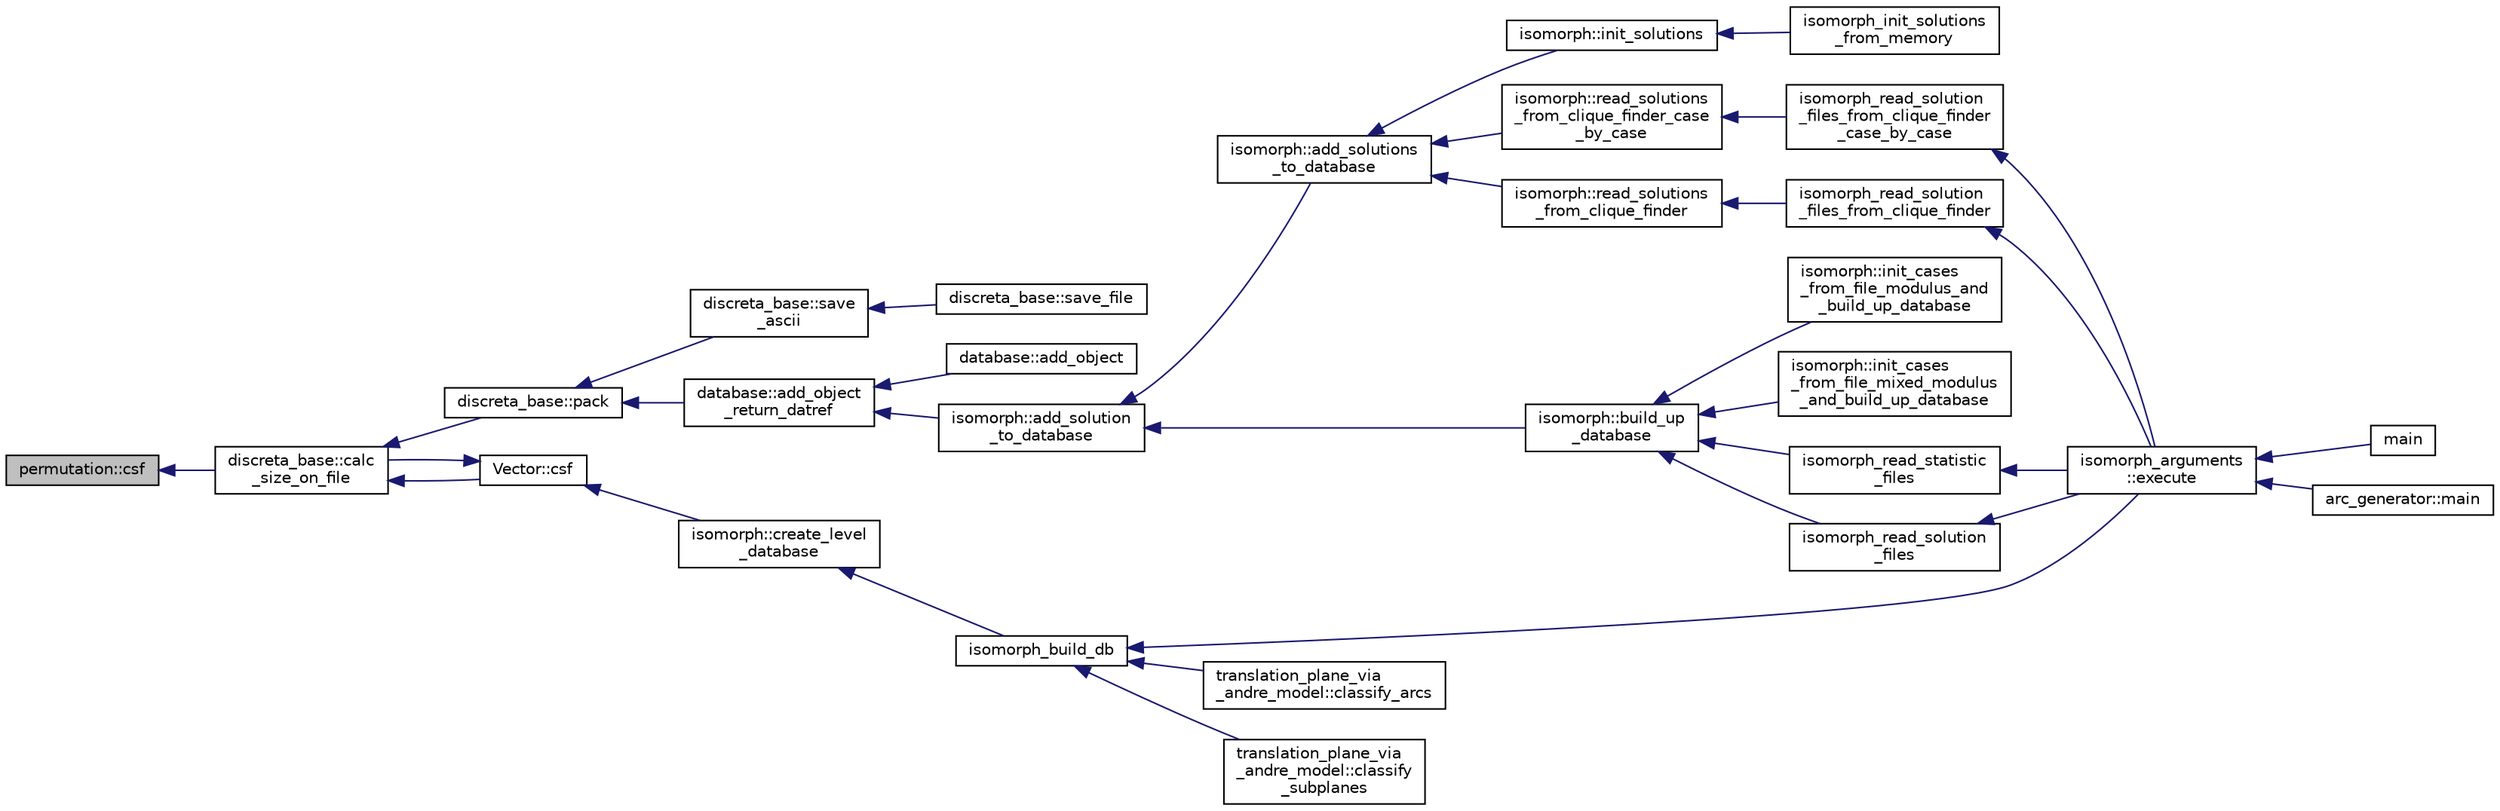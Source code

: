 digraph "permutation::csf"
{
  edge [fontname="Helvetica",fontsize="10",labelfontname="Helvetica",labelfontsize="10"];
  node [fontname="Helvetica",fontsize="10",shape=record];
  rankdir="LR";
  Node581 [label="permutation::csf",height=0.2,width=0.4,color="black", fillcolor="grey75", style="filled", fontcolor="black"];
  Node581 -> Node582 [dir="back",color="midnightblue",fontsize="10",style="solid",fontname="Helvetica"];
  Node582 [label="discreta_base::calc\l_size_on_file",height=0.2,width=0.4,color="black", fillcolor="white", style="filled",URL="$d7/d71/classdiscreta__base.html#ae342640849a0b5bd6096b8e29c7145ff"];
  Node582 -> Node583 [dir="back",color="midnightblue",fontsize="10",style="solid",fontname="Helvetica"];
  Node583 [label="discreta_base::pack",height=0.2,width=0.4,color="black", fillcolor="white", style="filled",URL="$d7/d71/classdiscreta__base.html#aca663109cfebec3214b8f55a1234b3a1"];
  Node583 -> Node584 [dir="back",color="midnightblue",fontsize="10",style="solid",fontname="Helvetica"];
  Node584 [label="discreta_base::save\l_ascii",height=0.2,width=0.4,color="black", fillcolor="white", style="filled",URL="$d7/d71/classdiscreta__base.html#a20b88cb86e90c53a6046843396c171b1"];
  Node584 -> Node585 [dir="back",color="midnightblue",fontsize="10",style="solid",fontname="Helvetica"];
  Node585 [label="discreta_base::save_file",height=0.2,width=0.4,color="black", fillcolor="white", style="filled",URL="$d7/d71/classdiscreta__base.html#a17630e7267e0a73778a3b544f4ebdd11"];
  Node583 -> Node586 [dir="back",color="midnightblue",fontsize="10",style="solid",fontname="Helvetica"];
  Node586 [label="database::add_object\l_return_datref",height=0.2,width=0.4,color="black", fillcolor="white", style="filled",URL="$db/d72/classdatabase.html#a6b0c2e6ebb9938c57ce826647ed1ad40"];
  Node586 -> Node587 [dir="back",color="midnightblue",fontsize="10",style="solid",fontname="Helvetica"];
  Node587 [label="database::add_object",height=0.2,width=0.4,color="black", fillcolor="white", style="filled",URL="$db/d72/classdatabase.html#a880f60c1d94fff84d0db2b119361fbb6"];
  Node586 -> Node588 [dir="back",color="midnightblue",fontsize="10",style="solid",fontname="Helvetica"];
  Node588 [label="isomorph::add_solution\l_to_database",height=0.2,width=0.4,color="black", fillcolor="white", style="filled",URL="$d3/d5f/classisomorph.html#a18fee606dcd59d50cee898770d01dbc8"];
  Node588 -> Node589 [dir="back",color="midnightblue",fontsize="10",style="solid",fontname="Helvetica"];
  Node589 [label="isomorph::add_solutions\l_to_database",height=0.2,width=0.4,color="black", fillcolor="white", style="filled",URL="$d3/d5f/classisomorph.html#afe502608a65808a0daf63ac05c860e62"];
  Node589 -> Node590 [dir="back",color="midnightblue",fontsize="10",style="solid",fontname="Helvetica"];
  Node590 [label="isomorph::init_solutions",height=0.2,width=0.4,color="black", fillcolor="white", style="filled",URL="$d3/d5f/classisomorph.html#a729746a01bd45d55565d0a11cda9e9a3"];
  Node590 -> Node591 [dir="back",color="midnightblue",fontsize="10",style="solid",fontname="Helvetica"];
  Node591 [label="isomorph_init_solutions\l_from_memory",height=0.2,width=0.4,color="black", fillcolor="white", style="filled",URL="$d4/d7e/isomorph__global_8_c.html#a490bbe6199dc1e29d186b26834266e03"];
  Node589 -> Node592 [dir="back",color="midnightblue",fontsize="10",style="solid",fontname="Helvetica"];
  Node592 [label="isomorph::read_solutions\l_from_clique_finder_case\l_by_case",height=0.2,width=0.4,color="black", fillcolor="white", style="filled",URL="$d3/d5f/classisomorph.html#a65bc5ec528f741a1b01cdd606dfed579"];
  Node592 -> Node593 [dir="back",color="midnightblue",fontsize="10",style="solid",fontname="Helvetica"];
  Node593 [label="isomorph_read_solution\l_files_from_clique_finder\l_case_by_case",height=0.2,width=0.4,color="black", fillcolor="white", style="filled",URL="$d4/d7e/isomorph__global_8_c.html#a2a55ab4b2df6ae83f916cf01eccdf67c"];
  Node593 -> Node594 [dir="back",color="midnightblue",fontsize="10",style="solid",fontname="Helvetica"];
  Node594 [label="isomorph_arguments\l::execute",height=0.2,width=0.4,color="black", fillcolor="white", style="filled",URL="$d5/de4/classisomorph__arguments.html#aa85e472d14906abdd5672dc66027583e"];
  Node594 -> Node595 [dir="back",color="midnightblue",fontsize="10",style="solid",fontname="Helvetica"];
  Node595 [label="main",height=0.2,width=0.4,color="black", fillcolor="white", style="filled",URL="$d1/d5e/blt__main_8_c.html#a217dbf8b442f20279ea00b898af96f52"];
  Node594 -> Node596 [dir="back",color="midnightblue",fontsize="10",style="solid",fontname="Helvetica"];
  Node596 [label="arc_generator::main",height=0.2,width=0.4,color="black", fillcolor="white", style="filled",URL="$d4/d21/classarc__generator.html#ad80140b51b165dad1fe6ab232be7829a"];
  Node589 -> Node597 [dir="back",color="midnightblue",fontsize="10",style="solid",fontname="Helvetica"];
  Node597 [label="isomorph::read_solutions\l_from_clique_finder",height=0.2,width=0.4,color="black", fillcolor="white", style="filled",URL="$d3/d5f/classisomorph.html#a14c4ac27b0d97d338e14ac0d183c5c64"];
  Node597 -> Node598 [dir="back",color="midnightblue",fontsize="10",style="solid",fontname="Helvetica"];
  Node598 [label="isomorph_read_solution\l_files_from_clique_finder",height=0.2,width=0.4,color="black", fillcolor="white", style="filled",URL="$d4/d7e/isomorph__global_8_c.html#ad8be067333430bfdd26c0a34549f4556"];
  Node598 -> Node594 [dir="back",color="midnightblue",fontsize="10",style="solid",fontname="Helvetica"];
  Node588 -> Node599 [dir="back",color="midnightblue",fontsize="10",style="solid",fontname="Helvetica"];
  Node599 [label="isomorph::build_up\l_database",height=0.2,width=0.4,color="black", fillcolor="white", style="filled",URL="$d3/d5f/classisomorph.html#a40bea8f733a5855879f927fc73324384"];
  Node599 -> Node600 [dir="back",color="midnightblue",fontsize="10",style="solid",fontname="Helvetica"];
  Node600 [label="isomorph::init_cases\l_from_file_modulus_and\l_build_up_database",height=0.2,width=0.4,color="black", fillcolor="white", style="filled",URL="$d3/d5f/classisomorph.html#a42c6ebeadb51263d8ae8c1bdaae3ebbd"];
  Node599 -> Node601 [dir="back",color="midnightblue",fontsize="10",style="solid",fontname="Helvetica"];
  Node601 [label="isomorph::init_cases\l_from_file_mixed_modulus\l_and_build_up_database",height=0.2,width=0.4,color="black", fillcolor="white", style="filled",URL="$d3/d5f/classisomorph.html#acae208131143734575c088b5f50123f6"];
  Node599 -> Node602 [dir="back",color="midnightblue",fontsize="10",style="solid",fontname="Helvetica"];
  Node602 [label="isomorph_read_statistic\l_files",height=0.2,width=0.4,color="black", fillcolor="white", style="filled",URL="$d4/d7e/isomorph__global_8_c.html#a78a6ee9d7dee4708fc721374bdebfa83"];
  Node602 -> Node594 [dir="back",color="midnightblue",fontsize="10",style="solid",fontname="Helvetica"];
  Node599 -> Node603 [dir="back",color="midnightblue",fontsize="10",style="solid",fontname="Helvetica"];
  Node603 [label="isomorph_read_solution\l_files",height=0.2,width=0.4,color="black", fillcolor="white", style="filled",URL="$d4/d7e/isomorph__global_8_c.html#a697da824ab34db5c830530fb3c97df24"];
  Node603 -> Node594 [dir="back",color="midnightblue",fontsize="10",style="solid",fontname="Helvetica"];
  Node582 -> Node604 [dir="back",color="midnightblue",fontsize="10",style="solid",fontname="Helvetica"];
  Node604 [label="Vector::csf",height=0.2,width=0.4,color="black", fillcolor="white", style="filled",URL="$d5/db2/class_vector.html#a7bbfe1d599a93f58b2150a026a27b0f4"];
  Node604 -> Node582 [dir="back",color="midnightblue",fontsize="10",style="solid",fontname="Helvetica"];
  Node604 -> Node605 [dir="back",color="midnightblue",fontsize="10",style="solid",fontname="Helvetica"];
  Node605 [label="isomorph::create_level\l_database",height=0.2,width=0.4,color="black", fillcolor="white", style="filled",URL="$d3/d5f/classisomorph.html#a15a452310bd3189f10f34c7dd7085e69"];
  Node605 -> Node606 [dir="back",color="midnightblue",fontsize="10",style="solid",fontname="Helvetica"];
  Node606 [label="isomorph_build_db",height=0.2,width=0.4,color="black", fillcolor="white", style="filled",URL="$d4/d7e/isomorph__global_8_c.html#a12eb18567e79a7978cb4f9e80d2055ac"];
  Node606 -> Node607 [dir="back",color="midnightblue",fontsize="10",style="solid",fontname="Helvetica"];
  Node607 [label="translation_plane_via\l_andre_model::classify_arcs",height=0.2,width=0.4,color="black", fillcolor="white", style="filled",URL="$d1/dcc/classtranslation__plane__via__andre__model.html#ac8f002e812a8b152d41e806688601c5e"];
  Node606 -> Node608 [dir="back",color="midnightblue",fontsize="10",style="solid",fontname="Helvetica"];
  Node608 [label="translation_plane_via\l_andre_model::classify\l_subplanes",height=0.2,width=0.4,color="black", fillcolor="white", style="filled",URL="$d1/dcc/classtranslation__plane__via__andre__model.html#a794fefa95f0a7f7b887133375988ee55"];
  Node606 -> Node594 [dir="back",color="midnightblue",fontsize="10",style="solid",fontname="Helvetica"];
}
